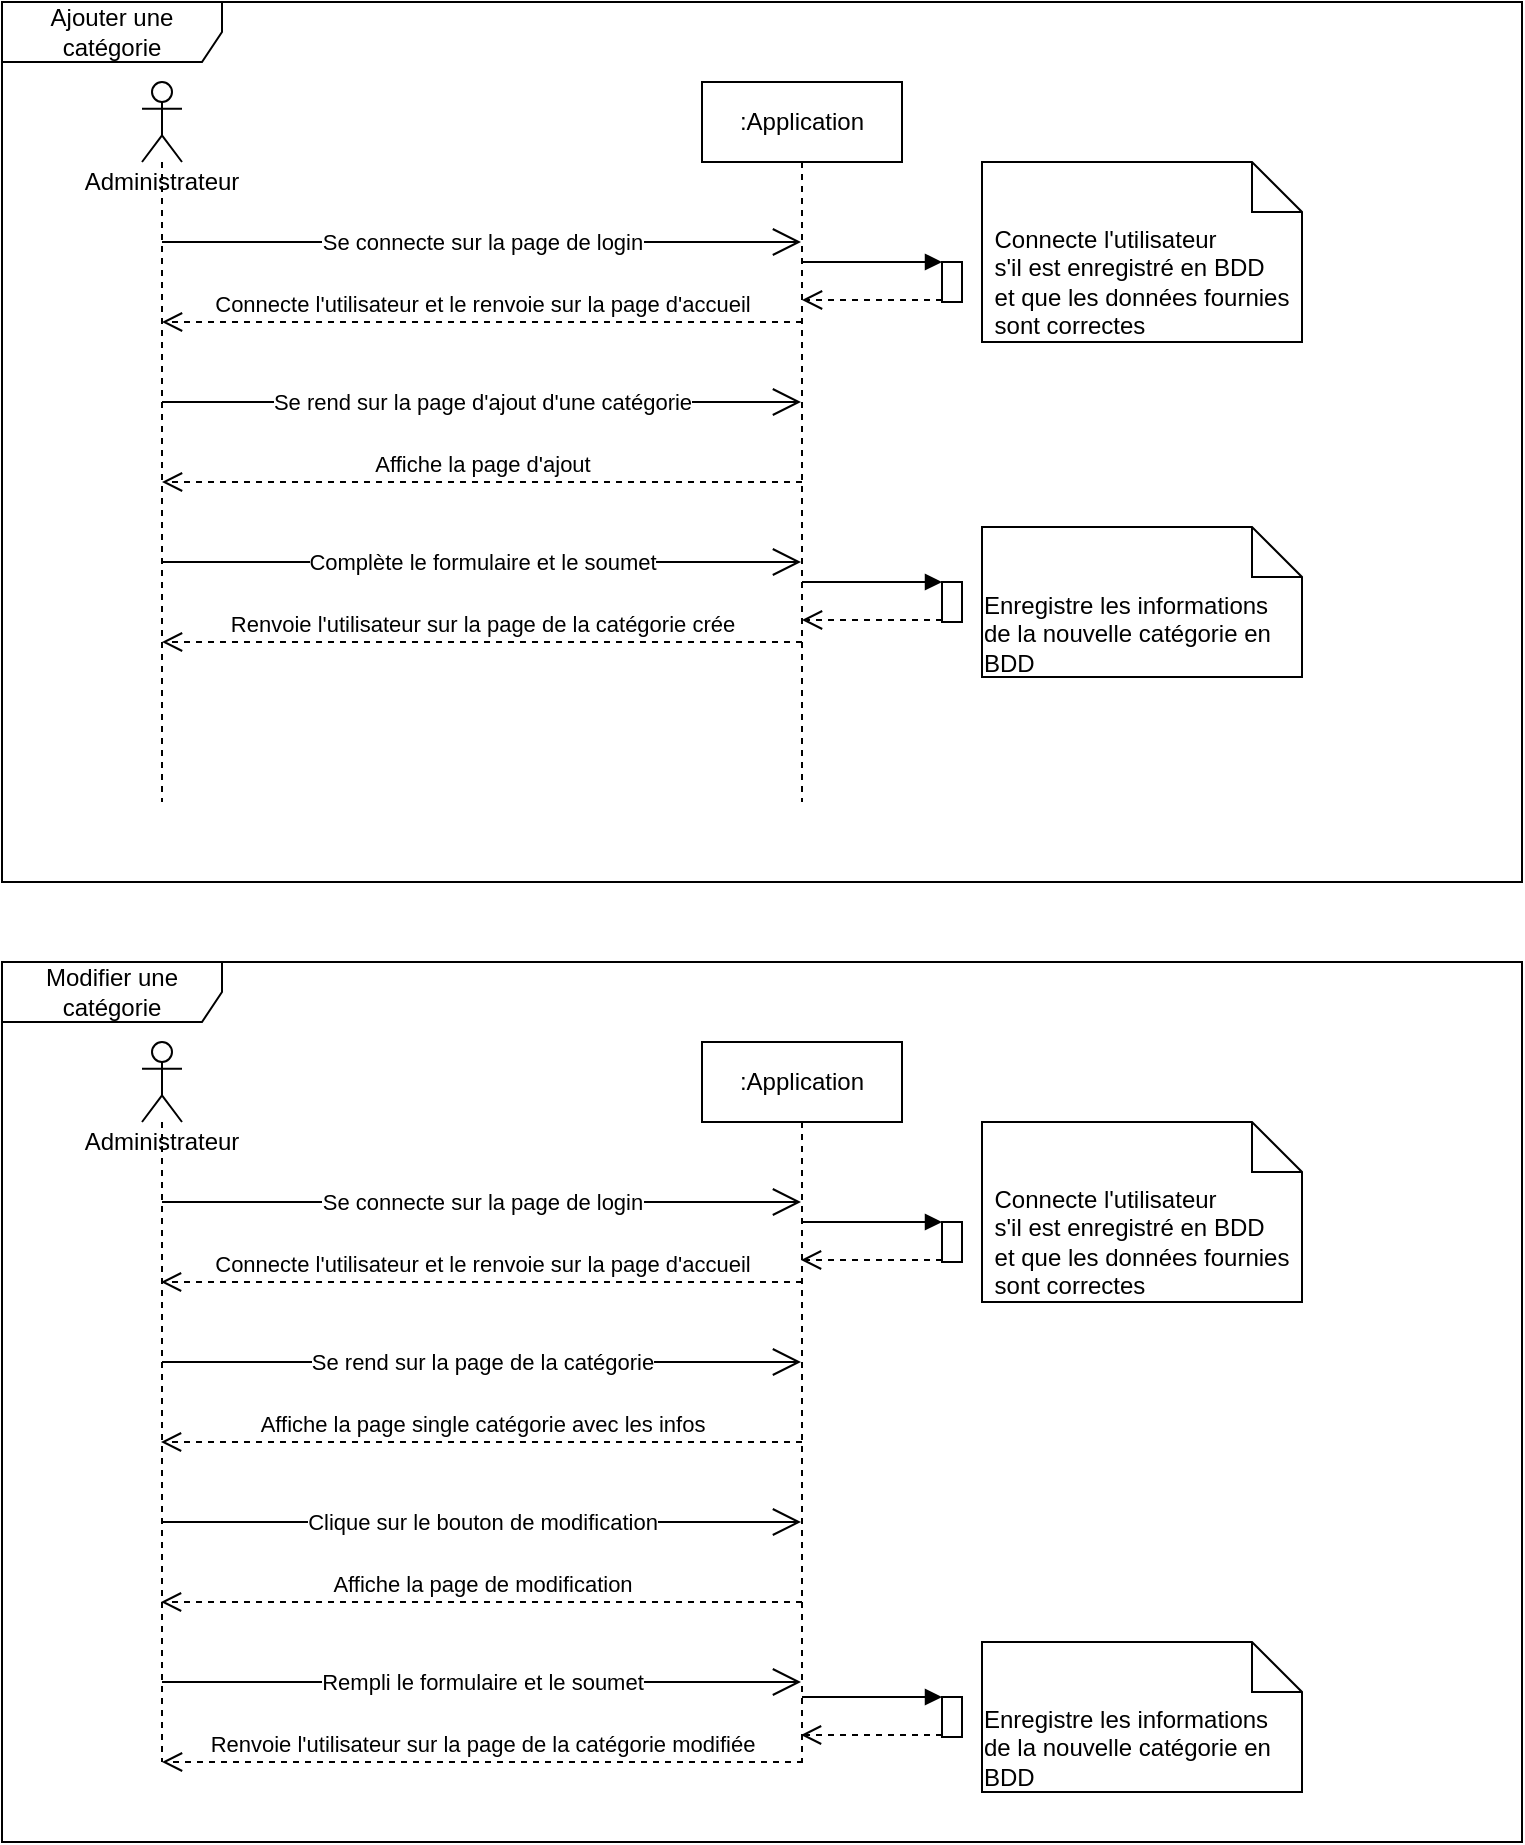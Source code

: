 <mxfile>
    <diagram id="vpWx2HFf52t4gIr1fh0F" name="Page-1">
        <mxGraphModel dx="790" dy="499" grid="1" gridSize="10" guides="1" tooltips="1" connect="1" arrows="1" fold="1" page="1" pageScale="1" pageWidth="827" pageHeight="1169" math="0" shadow="0">
            <root>
                <mxCell id="0"/>
                <mxCell id="1" parent="0"/>
                <mxCell id="22" value="Modifier une catégorie" style="shape=umlFrame;whiteSpace=wrap;html=1;width=110;height=30;" vertex="1" parent="1">
                    <mxGeometry x="40" y="520" width="760" height="440" as="geometry"/>
                </mxCell>
                <mxCell id="2" value="Ajouter une catégorie" style="shape=umlFrame;whiteSpace=wrap;html=1;width=110;height=30;" vertex="1" parent="1">
                    <mxGeometry x="40" y="40" width="760" height="440" as="geometry"/>
                </mxCell>
                <mxCell id="3" value="Administrateur" style="shape=umlLifeline;participant=umlActor;perimeter=lifelinePerimeter;whiteSpace=wrap;html=1;container=1;collapsible=0;recursiveResize=0;verticalAlign=top;spacingTop=36;outlineConnect=0;" vertex="1" parent="1">
                    <mxGeometry x="110" y="80" width="20" height="360" as="geometry"/>
                </mxCell>
                <mxCell id="4" value=":Application" style="shape=umlLifeline;perimeter=lifelinePerimeter;whiteSpace=wrap;html=1;container=1;collapsible=0;recursiveResize=0;outlineConnect=0;" vertex="1" parent="1">
                    <mxGeometry x="390" y="80" width="100" height="360" as="geometry"/>
                </mxCell>
                <mxCell id="15" value="Affiche la page d'ajout" style="html=1;verticalAlign=bottom;endArrow=open;dashed=1;endSize=8;" edge="1" parent="4" target="3">
                    <mxGeometry relative="1" as="geometry">
                        <mxPoint x="50" y="200" as="sourcePoint"/>
                        <mxPoint x="-30" y="200" as="targetPoint"/>
                    </mxGeometry>
                </mxCell>
                <mxCell id="17" value="Renvoie l'utilisateur sur la page de la catégorie crée" style="html=1;verticalAlign=bottom;endArrow=open;dashed=1;endSize=8;" edge="1" parent="4" target="3">
                    <mxGeometry relative="1" as="geometry">
                        <mxPoint x="50" y="280" as="sourcePoint"/>
                        <mxPoint x="-30" y="280" as="targetPoint"/>
                    </mxGeometry>
                </mxCell>
                <mxCell id="5" value="Se connecte sur la page de login" style="endArrow=open;endFill=1;endSize=12;html=1;" edge="1" parent="1" target="4">
                    <mxGeometry width="160" relative="1" as="geometry">
                        <mxPoint x="120" y="160" as="sourcePoint"/>
                        <mxPoint x="280" y="160" as="targetPoint"/>
                    </mxGeometry>
                </mxCell>
                <mxCell id="6" value="Connecte l'utilisateur et le renvoie sur la page d'accueil" style="html=1;verticalAlign=bottom;endArrow=open;dashed=1;endSize=8;" edge="1" parent="1" target="3">
                    <mxGeometry relative="1" as="geometry">
                        <mxPoint x="440" y="200" as="sourcePoint"/>
                        <mxPoint x="360" y="200" as="targetPoint"/>
                    </mxGeometry>
                </mxCell>
                <mxCell id="9" value="" style="html=1;points=[];perimeter=orthogonalPerimeter;" vertex="1" parent="1">
                    <mxGeometry x="510" y="170" width="10" height="20" as="geometry"/>
                </mxCell>
                <mxCell id="10" value="" style="html=1;verticalAlign=bottom;endArrow=block;entryX=0;entryY=0;" edge="1" target="9" parent="1" source="4">
                    <mxGeometry relative="1" as="geometry">
                        <mxPoint x="440" y="160" as="sourcePoint"/>
                    </mxGeometry>
                </mxCell>
                <mxCell id="11" value="" style="html=1;verticalAlign=bottom;endArrow=open;dashed=1;endSize=8;exitX=0;exitY=0.95;" edge="1" source="9" parent="1" target="4">
                    <mxGeometry relative="1" as="geometry">
                        <mxPoint x="440" y="236" as="targetPoint"/>
                    </mxGeometry>
                </mxCell>
                <mxCell id="13" value="&lt;div style=&quot;text-align: left&quot;&gt;Connecte l'utilisateur&lt;/div&gt;&lt;div style=&quot;text-align: left&quot;&gt;s'il est enregistré en BDD&lt;/div&gt;&lt;div style=&quot;text-align: left&quot;&gt;et que les données fournies&lt;/div&gt;&lt;div style=&quot;text-align: left&quot;&gt;sont correctes&lt;/div&gt;" style="shape=note2;boundedLbl=1;whiteSpace=wrap;html=1;size=25;verticalAlign=top;align=center;" vertex="1" parent="1">
                    <mxGeometry x="530" y="120" width="160" height="90" as="geometry"/>
                </mxCell>
                <mxCell id="14" value="Se rend sur la page d'ajout d'une catégorie" style="endArrow=open;endFill=1;endSize=12;html=1;" edge="1" parent="1" target="4">
                    <mxGeometry width="160" relative="1" as="geometry">
                        <mxPoint x="120" y="240" as="sourcePoint"/>
                        <mxPoint x="280" y="240" as="targetPoint"/>
                    </mxGeometry>
                </mxCell>
                <mxCell id="16" value="Complète le formulaire et le soumet" style="endArrow=open;endFill=1;endSize=12;html=1;" edge="1" parent="1" target="4">
                    <mxGeometry width="160" relative="1" as="geometry">
                        <mxPoint x="120" y="320" as="sourcePoint"/>
                        <mxPoint x="280" y="320" as="targetPoint"/>
                    </mxGeometry>
                </mxCell>
                <mxCell id="18" value="" style="html=1;points=[];perimeter=orthogonalPerimeter;" vertex="1" parent="1">
                    <mxGeometry x="510" y="330" width="10" height="20" as="geometry"/>
                </mxCell>
                <mxCell id="19" value="" style="html=1;verticalAlign=bottom;endArrow=block;entryX=0;entryY=0;" edge="1" target="18" parent="1">
                    <mxGeometry relative="1" as="geometry">
                        <mxPoint x="440" y="330" as="sourcePoint"/>
                    </mxGeometry>
                </mxCell>
                <mxCell id="20" value="" style="html=1;verticalAlign=bottom;endArrow=open;dashed=1;endSize=8;exitX=0;exitY=0.95;" edge="1" source="18" parent="1" target="4">
                    <mxGeometry relative="1" as="geometry">
                        <mxPoint x="440" y="406" as="targetPoint"/>
                    </mxGeometry>
                </mxCell>
                <mxCell id="21" value="&lt;div style=&quot;text-align: left&quot;&gt;Enregistre les informations de la nouvelle catégorie en BDD&lt;/div&gt;" style="shape=note2;boundedLbl=1;whiteSpace=wrap;html=1;size=25;verticalAlign=top;align=center;" vertex="1" parent="1">
                    <mxGeometry x="530" y="302.5" width="160" height="75" as="geometry"/>
                </mxCell>
                <mxCell id="23" value="Administrateur" style="shape=umlLifeline;participant=umlActor;perimeter=lifelinePerimeter;whiteSpace=wrap;html=1;container=1;collapsible=0;recursiveResize=0;verticalAlign=top;spacingTop=36;outlineConnect=0;" vertex="1" parent="1">
                    <mxGeometry x="110" y="560" width="20" height="360" as="geometry"/>
                </mxCell>
                <mxCell id="24" value=":Application" style="shape=umlLifeline;perimeter=lifelinePerimeter;whiteSpace=wrap;html=1;container=1;collapsible=0;recursiveResize=0;outlineConnect=0;" vertex="1" parent="1">
                    <mxGeometry x="390" y="560" width="100" height="360" as="geometry"/>
                </mxCell>
                <mxCell id="26" value="Affiche la page single catégorie avec les infos" style="html=1;verticalAlign=bottom;endArrow=open;dashed=1;endSize=8;" edge="1" parent="24">
                    <mxGeometry relative="1" as="geometry">
                        <mxPoint x="50" y="200" as="sourcePoint"/>
                        <mxPoint x="-270.5" y="200" as="targetPoint"/>
                    </mxGeometry>
                </mxCell>
                <mxCell id="25" value="Se rend sur la page de la catégorie" style="endArrow=open;endFill=1;endSize=12;html=1;" edge="1" parent="1">
                    <mxGeometry width="160" relative="1" as="geometry">
                        <mxPoint x="120" y="720" as="sourcePoint"/>
                        <mxPoint x="439.5" y="720" as="targetPoint"/>
                    </mxGeometry>
                </mxCell>
                <mxCell id="27" value="Clique sur le bouton de modification" style="endArrow=open;endFill=1;endSize=12;html=1;" edge="1" parent="1">
                    <mxGeometry width="160" relative="1" as="geometry">
                        <mxPoint x="120" y="800" as="sourcePoint"/>
                        <mxPoint x="439.5" y="800" as="targetPoint"/>
                    </mxGeometry>
                </mxCell>
                <mxCell id="28" value="Affiche la page de modification" style="html=1;verticalAlign=bottom;endArrow=open;dashed=1;endSize=8;" edge="1" parent="1">
                    <mxGeometry relative="1" as="geometry">
                        <mxPoint x="440" y="840" as="sourcePoint"/>
                        <mxPoint x="119.5" y="840" as="targetPoint"/>
                    </mxGeometry>
                </mxCell>
                <mxCell id="29" value="Rempli le formulaire et le soumet" style="endArrow=open;endFill=1;endSize=12;html=1;" edge="1" parent="1">
                    <mxGeometry width="160" relative="1" as="geometry">
                        <mxPoint x="120" y="880" as="sourcePoint"/>
                        <mxPoint x="439.5" y="880" as="targetPoint"/>
                    </mxGeometry>
                </mxCell>
                <mxCell id="32" value="" style="html=1;points=[];perimeter=orthogonalPerimeter;" vertex="1" parent="1">
                    <mxGeometry x="510" y="887.5" width="10" height="20" as="geometry"/>
                </mxCell>
                <mxCell id="33" value="" style="html=1;verticalAlign=bottom;endArrow=block;entryX=0;entryY=0;" edge="1" parent="1" target="32">
                    <mxGeometry relative="1" as="geometry">
                        <mxPoint x="440" y="887.5" as="sourcePoint"/>
                    </mxGeometry>
                </mxCell>
                <mxCell id="34" value="" style="html=1;verticalAlign=bottom;endArrow=open;dashed=1;endSize=8;exitX=0;exitY=0.95;" edge="1" parent="1" source="32">
                    <mxGeometry relative="1" as="geometry">
                        <mxPoint x="439.5" y="906.5" as="targetPoint"/>
                    </mxGeometry>
                </mxCell>
                <mxCell id="35" value="&lt;div style=&quot;text-align: left&quot;&gt;Enregistre les informations de la nouvelle catégorie en BDD&lt;/div&gt;" style="shape=note2;boundedLbl=1;whiteSpace=wrap;html=1;size=25;verticalAlign=top;align=center;" vertex="1" parent="1">
                    <mxGeometry x="530" y="860" width="160" height="75" as="geometry"/>
                </mxCell>
                <mxCell id="36" value="Renvoie l'utilisateur sur la page de la catégorie modifiée" style="html=1;verticalAlign=bottom;endArrow=open;dashed=1;endSize=8;" edge="1" parent="1">
                    <mxGeometry relative="1" as="geometry">
                        <mxPoint x="440.5" y="920" as="sourcePoint"/>
                        <mxPoint x="120" y="920" as="targetPoint"/>
                    </mxGeometry>
                </mxCell>
                <mxCell id="37" value="Se connecte sur la page de login" style="endArrow=open;endFill=1;endSize=12;html=1;" edge="1" parent="1">
                    <mxGeometry width="160" relative="1" as="geometry">
                        <mxPoint x="120" y="640" as="sourcePoint"/>
                        <mxPoint x="439.5" y="640" as="targetPoint"/>
                    </mxGeometry>
                </mxCell>
                <mxCell id="38" value="Connecte l'utilisateur et le renvoie sur la page d'accueil" style="html=1;verticalAlign=bottom;endArrow=open;dashed=1;endSize=8;" edge="1" parent="1">
                    <mxGeometry relative="1" as="geometry">
                        <mxPoint x="440" y="680" as="sourcePoint"/>
                        <mxPoint x="119.5" y="680" as="targetPoint"/>
                    </mxGeometry>
                </mxCell>
                <mxCell id="39" value="" style="html=1;points=[];perimeter=orthogonalPerimeter;" vertex="1" parent="1">
                    <mxGeometry x="510" y="650" width="10" height="20" as="geometry"/>
                </mxCell>
                <mxCell id="40" value="" style="html=1;verticalAlign=bottom;endArrow=block;entryX=0;entryY=0;" edge="1" parent="1" target="39">
                    <mxGeometry relative="1" as="geometry">
                        <mxPoint x="439.5" y="650" as="sourcePoint"/>
                    </mxGeometry>
                </mxCell>
                <mxCell id="41" value="" style="html=1;verticalAlign=bottom;endArrow=open;dashed=1;endSize=8;exitX=0;exitY=0.95;" edge="1" parent="1" source="39">
                    <mxGeometry relative="1" as="geometry">
                        <mxPoint x="439.5" y="669" as="targetPoint"/>
                    </mxGeometry>
                </mxCell>
                <mxCell id="42" value="&lt;div style=&quot;text-align: left&quot;&gt;Connecte l'utilisateur&lt;/div&gt;&lt;div style=&quot;text-align: left&quot;&gt;s'il est enregistré en BDD&lt;/div&gt;&lt;div style=&quot;text-align: left&quot;&gt;et que les données fournies&lt;/div&gt;&lt;div style=&quot;text-align: left&quot;&gt;sont correctes&lt;/div&gt;" style="shape=note2;boundedLbl=1;whiteSpace=wrap;html=1;size=25;verticalAlign=top;align=center;" vertex="1" parent="1">
                    <mxGeometry x="530" y="600" width="160" height="90" as="geometry"/>
                </mxCell>
            </root>
        </mxGraphModel>
    </diagram>
</mxfile>